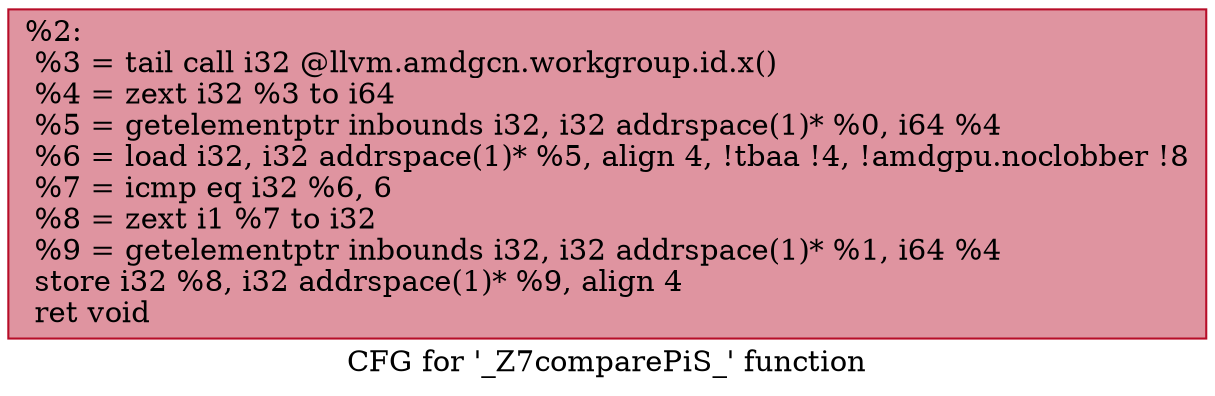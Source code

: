 digraph "CFG for '_Z7comparePiS_' function" {
	label="CFG for '_Z7comparePiS_' function";

	Node0x5eeebc0 [shape=record,color="#b70d28ff", style=filled, fillcolor="#b70d2870",label="{%2:\l  %3 = tail call i32 @llvm.amdgcn.workgroup.id.x()\l  %4 = zext i32 %3 to i64\l  %5 = getelementptr inbounds i32, i32 addrspace(1)* %0, i64 %4\l  %6 = load i32, i32 addrspace(1)* %5, align 4, !tbaa !4, !amdgpu.noclobber !8\l  %7 = icmp eq i32 %6, 6\l  %8 = zext i1 %7 to i32\l  %9 = getelementptr inbounds i32, i32 addrspace(1)* %1, i64 %4\l  store i32 %8, i32 addrspace(1)* %9, align 4\l  ret void\l}"];
}
